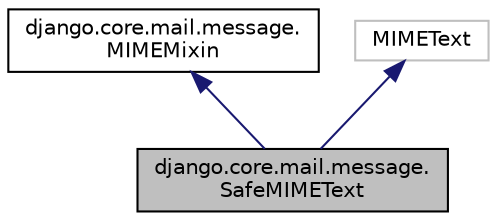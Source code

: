 digraph "django.core.mail.message.SafeMIMEText"
{
 // LATEX_PDF_SIZE
  edge [fontname="Helvetica",fontsize="10",labelfontname="Helvetica",labelfontsize="10"];
  node [fontname="Helvetica",fontsize="10",shape=record];
  Node1 [label="django.core.mail.message.\lSafeMIMEText",height=0.2,width=0.4,color="black", fillcolor="grey75", style="filled", fontcolor="black",tooltip=" "];
  Node2 -> Node1 [dir="back",color="midnightblue",fontsize="10",style="solid"];
  Node2 [label="django.core.mail.message.\lMIMEMixin",height=0.2,width=0.4,color="black", fillcolor="white", style="filled",URL="$classdjango_1_1core_1_1mail_1_1message_1_1_m_i_m_e_mixin.html",tooltip=" "];
  Node3 -> Node1 [dir="back",color="midnightblue",fontsize="10",style="solid"];
  Node3 [label="MIMEText",height=0.2,width=0.4,color="grey75", fillcolor="white", style="filled",tooltip=" "];
}
